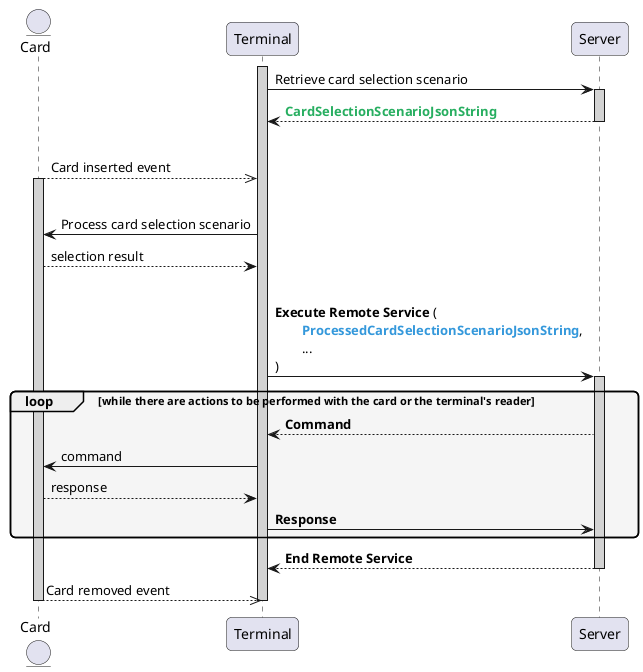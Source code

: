 @startuml

' == THEME ==

skinparam RoundCorner 10
'skinparam sequenceArrowThickness 2

' == CONTENT ==

entity "Card" as card
participant "Terminal" as client
participant "Server" as server

activate client #LightGrey
client -> server ++ #LightGrey : Retrieve card selection scenario
return <color:#27AE60>**CardSelectionScenarioJsonString**

|||

card -->> client #LightGrey : Card inserted event
activate card #LightGrey

|||

client -> card : Process card selection scenario
client <-- card : selection result

|||

client -> server ++ #LightGrey : **Execute Remote Service** (\n\t<color: #3498DB>**ProcessedCardSelectionScenarioJsonString**</color>,\n\t...\n)

loop #F5F5F5 while there are actions to be performed with the card or the terminal's reader
    client <-- server : **Command**
    card <- client : command
    card --> client : response
    client -> server : **Response**
end

client <-- server -- : **End Remote Service**

card -->> client -- : Card removed event
deactivate client
deactivate card

@enduml